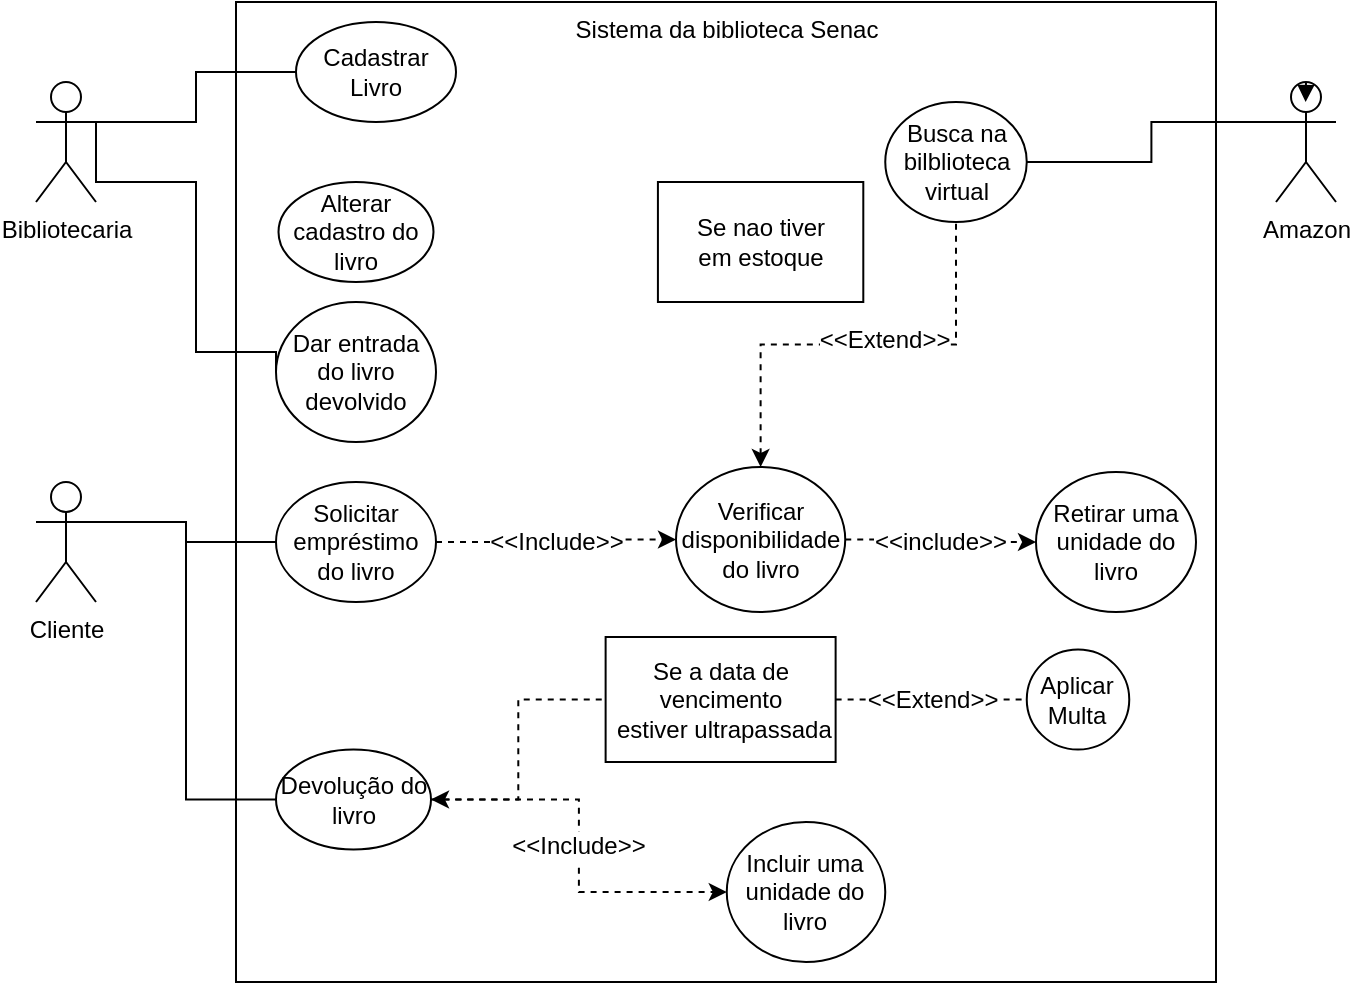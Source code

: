 <mxfile version="20.8.23" type="github">
  <diagram name="Página-1" id="tZ-FnDpk_EI_3bltiqE9">
    <mxGraphModel dx="841" dy="452" grid="1" gridSize="10" guides="1" tooltips="1" connect="1" arrows="1" fold="1" page="1" pageScale="1" pageWidth="827" pageHeight="1169" math="0" shadow="0">
      <root>
        <mxCell id="0" />
        <mxCell id="1" parent="0" />
        <mxCell id="kunzXt-IUMPbXXXaa17F-9" value="Sistema da biblioteca Senac" style="html=1;strokeColor=default;fontFamily=Helvetica;fontSize=12;fontColor=default;fillColor=default;verticalAlign=top;" vertex="1" parent="1">
          <mxGeometry x="210" y="40" width="490" height="490" as="geometry" />
        </mxCell>
        <mxCell id="kunzXt-IUMPbXXXaa17F-28" style="edgeStyle=orthogonalEdgeStyle;rounded=0;orthogonalLoop=1;jettySize=auto;html=1;exitX=1;exitY=0.333;exitDx=0;exitDy=0;exitPerimeter=0;fontFamily=Helvetica;fontSize=12;fontColor=default;endArrow=none;endFill=0;" edge="1" parent="1" source="kunzXt-IUMPbXXXaa17F-5" target="kunzXt-IUMPbXXXaa17F-11">
          <mxGeometry relative="1" as="geometry" />
        </mxCell>
        <mxCell id="kunzXt-IUMPbXXXaa17F-29" style="edgeStyle=orthogonalEdgeStyle;rounded=0;orthogonalLoop=1;jettySize=auto;html=1;exitX=1;exitY=0.333;exitDx=0;exitDy=0;exitPerimeter=0;entryX=0;entryY=0.5;entryDx=0;entryDy=0;fontFamily=Helvetica;fontSize=12;fontColor=default;endArrow=none;endFill=0;" edge="1" parent="1" source="kunzXt-IUMPbXXXaa17F-5" target="kunzXt-IUMPbXXXaa17F-16">
          <mxGeometry relative="1" as="geometry" />
        </mxCell>
        <mxCell id="kunzXt-IUMPbXXXaa17F-5" value="Cliente" style="shape=umlActor;verticalLabelPosition=bottom;verticalAlign=top;html=1;outlineConnect=0;strokeColor=default;fontFamily=Helvetica;fontSize=12;fontColor=default;fillColor=default;" vertex="1" parent="1">
          <mxGeometry x="110" y="280" width="30" height="60" as="geometry" />
        </mxCell>
        <mxCell id="kunzXt-IUMPbXXXaa17F-34" style="edgeStyle=orthogonalEdgeStyle;rounded=0;orthogonalLoop=1;jettySize=auto;html=1;exitX=0;exitY=0.333;exitDx=0;exitDy=0;exitPerimeter=0;fontFamily=Helvetica;fontSize=12;fontColor=default;startArrow=none;startFill=0;endArrow=none;endFill=0;" edge="1" parent="1" source="kunzXt-IUMPbXXXaa17F-6" target="kunzXt-IUMPbXXXaa17F-22">
          <mxGeometry relative="1" as="geometry" />
        </mxCell>
        <mxCell id="kunzXt-IUMPbXXXaa17F-6" value="Amazon" style="shape=umlActor;verticalLabelPosition=bottom;verticalAlign=top;html=1;outlineConnect=0;strokeColor=default;fontFamily=Helvetica;fontSize=12;fontColor=default;fillColor=default;" vertex="1" parent="1">
          <mxGeometry x="730" y="80" width="30" height="60" as="geometry" />
        </mxCell>
        <mxCell id="kunzXt-IUMPbXXXaa17F-8" style="edgeStyle=orthogonalEdgeStyle;rounded=0;orthogonalLoop=1;jettySize=auto;html=1;exitX=0.5;exitY=0;exitDx=0;exitDy=0;exitPerimeter=0;entryX=0.5;entryY=0.167;entryDx=0;entryDy=0;entryPerimeter=0;fontFamily=Helvetica;fontSize=12;fontColor=default;" edge="1" parent="1" source="kunzXt-IUMPbXXXaa17F-4" target="kunzXt-IUMPbXXXaa17F-4">
          <mxGeometry relative="1" as="geometry" />
        </mxCell>
        <mxCell id="kunzXt-IUMPbXXXaa17F-10" value="Cadastrar Livro" style="ellipse;whiteSpace=wrap;html=1;strokeColor=default;fontFamily=Helvetica;fontSize=12;fontColor=default;fillColor=default;" vertex="1" parent="1">
          <mxGeometry x="240" y="50" width="80" height="50" as="geometry" />
        </mxCell>
        <mxCell id="kunzXt-IUMPbXXXaa17F-30" value="&amp;lt;&amp;lt;Include&amp;gt;&amp;gt;" style="edgeStyle=orthogonalEdgeStyle;rounded=0;orthogonalLoop=1;jettySize=auto;html=1;exitX=1;exitY=0.5;exitDx=0;exitDy=0;entryX=0;entryY=0.5;entryDx=0;entryDy=0;fontFamily=Helvetica;fontSize=12;fontColor=default;endArrow=classic;endFill=1;dashed=1;" edge="1" parent="1" source="kunzXt-IUMPbXXXaa17F-11" target="kunzXt-IUMPbXXXaa17F-20">
          <mxGeometry relative="1" as="geometry" />
        </mxCell>
        <mxCell id="kunzXt-IUMPbXXXaa17F-11" value="Solicitar empréstimo do livro" style="ellipse;whiteSpace=wrap;html=1;strokeColor=default;fontFamily=Helvetica;fontSize=12;fontColor=default;fillColor=default;" vertex="1" parent="1">
          <mxGeometry x="230" y="280" width="80" height="60" as="geometry" />
        </mxCell>
        <mxCell id="kunzXt-IUMPbXXXaa17F-13" value="Alterar cadastro do livro" style="ellipse;whiteSpace=wrap;html=1;strokeColor=default;fontFamily=Helvetica;fontSize=12;fontColor=default;fillColor=default;" vertex="1" parent="1">
          <mxGeometry x="231.25" y="130" width="77.5" height="50" as="geometry" />
        </mxCell>
        <mxCell id="kunzXt-IUMPbXXXaa17F-31" value="&amp;lt;&amp;lt;Include&amp;gt;&amp;gt;" style="edgeStyle=orthogonalEdgeStyle;rounded=0;orthogonalLoop=1;jettySize=auto;html=1;exitX=1;exitY=0.5;exitDx=0;exitDy=0;entryX=0;entryY=0.5;entryDx=0;entryDy=0;fontFamily=Helvetica;fontSize=12;fontColor=default;endArrow=classic;endFill=1;dashed=1;" edge="1" parent="1" source="kunzXt-IUMPbXXXaa17F-16" target="kunzXt-IUMPbXXXaa17F-23">
          <mxGeometry relative="1" as="geometry" />
        </mxCell>
        <mxCell id="kunzXt-IUMPbXXXaa17F-33" value="&amp;lt;&amp;lt;Extend&amp;gt;&amp;gt;" style="edgeStyle=orthogonalEdgeStyle;rounded=0;orthogonalLoop=1;jettySize=auto;html=1;exitX=1;exitY=0.5;exitDx=0;exitDy=0;entryX=0;entryY=0.5;entryDx=0;entryDy=0;fontFamily=Helvetica;fontSize=12;fontColor=default;endArrow=none;endFill=0;startArrow=none;startFill=1;dashed=1;" edge="1" parent="1" source="kunzXt-IUMPbXXXaa17F-37" target="kunzXt-IUMPbXXXaa17F-19">
          <mxGeometry relative="1" as="geometry" />
        </mxCell>
        <mxCell id="kunzXt-IUMPbXXXaa17F-16" value="Devolução do livro" style="ellipse;whiteSpace=wrap;html=1;strokeColor=default;fontFamily=Helvetica;fontSize=12;fontColor=default;fillColor=default;" vertex="1" parent="1">
          <mxGeometry x="230" y="413.75" width="77.5" height="50" as="geometry" />
        </mxCell>
        <mxCell id="kunzXt-IUMPbXXXaa17F-18" value="Dar entrada do livro devolvido" style="ellipse;whiteSpace=wrap;html=1;strokeColor=default;fontFamily=Helvetica;fontSize=12;fontColor=default;fillColor=default;" vertex="1" parent="1">
          <mxGeometry x="230" y="190" width="80" height="70" as="geometry" />
        </mxCell>
        <mxCell id="kunzXt-IUMPbXXXaa17F-19" value="Aplicar Multa" style="ellipse;whiteSpace=wrap;html=1;strokeColor=default;fontFamily=Helvetica;fontSize=12;fontColor=default;fillColor=default;" vertex="1" parent="1">
          <mxGeometry x="605.38" y="363.75" width="51.25" height="50" as="geometry" />
        </mxCell>
        <mxCell id="kunzXt-IUMPbXXXaa17F-32" value="&amp;lt;&amp;lt;include&amp;gt;&amp;gt;" style="edgeStyle=orthogonalEdgeStyle;rounded=0;orthogonalLoop=1;jettySize=auto;html=1;exitX=1;exitY=0.5;exitDx=0;exitDy=0;entryX=0;entryY=0.5;entryDx=0;entryDy=0;fontFamily=Helvetica;fontSize=12;fontColor=default;endArrow=classic;endFill=1;dashed=1;" edge="1" parent="1" source="kunzXt-IUMPbXXXaa17F-20" target="kunzXt-IUMPbXXXaa17F-21">
          <mxGeometry relative="1" as="geometry" />
        </mxCell>
        <mxCell id="kunzXt-IUMPbXXXaa17F-40" style="edgeStyle=orthogonalEdgeStyle;rounded=0;orthogonalLoop=1;jettySize=auto;html=1;exitX=0.5;exitY=0;exitDx=0;exitDy=0;entryX=0.5;entryY=1;entryDx=0;entryDy=0;dashed=1;fontFamily=Helvetica;fontSize=12;fontColor=default;startArrow=classic;startFill=1;endArrow=none;endFill=0;" edge="1" parent="1" source="kunzXt-IUMPbXXXaa17F-20" target="kunzXt-IUMPbXXXaa17F-22">
          <mxGeometry relative="1" as="geometry" />
        </mxCell>
        <mxCell id="kunzXt-IUMPbXXXaa17F-44" value="&amp;lt;&amp;lt;Extend&amp;gt;&amp;gt;" style="edgeLabel;html=1;align=center;verticalAlign=middle;resizable=0;points=[];fontSize=12;fontFamily=Helvetica;fontColor=default;" vertex="1" connectable="0" parent="kunzXt-IUMPbXXXaa17F-40">
          <mxGeometry x="0.112" y="3" relative="1" as="geometry">
            <mxPoint as="offset" />
          </mxGeometry>
        </mxCell>
        <mxCell id="kunzXt-IUMPbXXXaa17F-20" value="Verificar disponibilidade do livro" style="ellipse;whiteSpace=wrap;html=1;strokeColor=default;fontFamily=Helvetica;fontSize=12;fontColor=default;fillColor=default;" vertex="1" parent="1">
          <mxGeometry x="430" y="272.5" width="84.62" height="72.5" as="geometry" />
        </mxCell>
        <mxCell id="kunzXt-IUMPbXXXaa17F-21" value="Retirar uma unidade do livro" style="ellipse;whiteSpace=wrap;html=1;strokeColor=default;fontFamily=Helvetica;fontSize=12;fontColor=default;fillColor=default;" vertex="1" parent="1">
          <mxGeometry x="610" y="275" width="80" height="70" as="geometry" />
        </mxCell>
        <mxCell id="kunzXt-IUMPbXXXaa17F-22" value="Busca na bilblioteca virtual" style="ellipse;whiteSpace=wrap;html=1;strokeColor=default;fontFamily=Helvetica;fontSize=12;fontColor=default;fillColor=default;" vertex="1" parent="1">
          <mxGeometry x="534.63" y="90" width="70.75" height="60" as="geometry" />
        </mxCell>
        <mxCell id="kunzXt-IUMPbXXXaa17F-23" value="Incluir uma unidade do livro" style="ellipse;whiteSpace=wrap;html=1;strokeColor=default;fontFamily=Helvetica;fontSize=12;fontColor=default;fillColor=default;" vertex="1" parent="1">
          <mxGeometry x="455.38" y="450" width="79.25" height="70" as="geometry" />
        </mxCell>
        <mxCell id="kunzXt-IUMPbXXXaa17F-27" style="edgeStyle=orthogonalEdgeStyle;rounded=0;orthogonalLoop=1;jettySize=auto;html=1;exitX=1;exitY=0.333;exitDx=0;exitDy=0;exitPerimeter=0;entryX=0;entryY=0.5;entryDx=0;entryDy=0;fontFamily=Helvetica;fontSize=12;fontColor=default;endArrow=none;endFill=0;" edge="1" parent="1" source="kunzXt-IUMPbXXXaa17F-4" target="kunzXt-IUMPbXXXaa17F-18">
          <mxGeometry relative="1" as="geometry">
            <Array as="points">
              <mxPoint x="140" y="130" />
              <mxPoint x="190" y="130" />
              <mxPoint x="190" y="215" />
              <mxPoint x="230" y="215" />
            </Array>
          </mxGeometry>
        </mxCell>
        <mxCell id="kunzXt-IUMPbXXXaa17F-46" style="edgeStyle=orthogonalEdgeStyle;rounded=0;orthogonalLoop=1;jettySize=auto;html=1;exitX=1;exitY=0.333;exitDx=0;exitDy=0;exitPerimeter=0;entryX=0;entryY=0.5;entryDx=0;entryDy=0;fontFamily=Helvetica;fontSize=12;fontColor=default;startArrow=none;startFill=0;endArrow=none;endFill=0;" edge="1" parent="1" source="kunzXt-IUMPbXXXaa17F-4" target="kunzXt-IUMPbXXXaa17F-10">
          <mxGeometry relative="1" as="geometry" />
        </mxCell>
        <mxCell id="kunzXt-IUMPbXXXaa17F-4" value="Bibliotecaria&lt;br&gt;" style="shape=umlActor;verticalLabelPosition=bottom;verticalAlign=top;html=1;outlineConnect=0;strokeColor=default;fontFamily=Helvetica;fontSize=12;fontColor=default;fillColor=default;" vertex="1" parent="1">
          <mxGeometry x="110" y="80" width="30" height="60" as="geometry" />
        </mxCell>
        <mxCell id="kunzXt-IUMPbXXXaa17F-39" value="" style="edgeStyle=orthogonalEdgeStyle;rounded=0;orthogonalLoop=1;jettySize=auto;html=1;exitX=1;exitY=0.5;exitDx=0;exitDy=0;entryX=0;entryY=0.5;entryDx=0;entryDy=0;fontFamily=Helvetica;fontSize=12;fontColor=default;endArrow=none;endFill=0;startArrow=classic;startFill=1;dashed=1;" edge="1" parent="1" source="kunzXt-IUMPbXXXaa17F-16" target="kunzXt-IUMPbXXXaa17F-37">
          <mxGeometry relative="1" as="geometry">
            <mxPoint x="350" y="425" as="sourcePoint" />
            <mxPoint x="530" y="425" as="targetPoint" />
          </mxGeometry>
        </mxCell>
        <mxCell id="kunzXt-IUMPbXXXaa17F-37" value="Se a data de &lt;br&gt;vencimento&lt;br&gt;&amp;nbsp;estiver ultrapassada" style="html=1;dropTarget=0;strokeColor=default;fontFamily=Helvetica;fontSize=12;fontColor=default;fillColor=default;" vertex="1" parent="1">
          <mxGeometry x="394.81" y="357.5" width="115" height="62.5" as="geometry" />
        </mxCell>
        <mxCell id="kunzXt-IUMPbXXXaa17F-41" value="Se nao tiver &lt;br&gt;em estoque" style="html=1;dropTarget=0;strokeColor=default;fontFamily=Helvetica;fontSize=12;fontColor=default;fillColor=default;" vertex="1" parent="1">
          <mxGeometry x="420.96" y="130" width="102.69" height="60" as="geometry" />
        </mxCell>
        <mxCell id="kunzXt-IUMPbXXXaa17F-48" style="edgeStyle=orthogonalEdgeStyle;rounded=0;orthogonalLoop=1;jettySize=auto;html=1;exitX=0.5;exitY=0;exitDx=0;exitDy=0;exitPerimeter=0;entryX=0.494;entryY=0.167;entryDx=0;entryDy=0;entryPerimeter=0;fontFamily=Helvetica;fontSize=12;fontColor=default;startArrow=none;startFill=0;endArrow=block;endFill=1;" edge="1" parent="1" source="kunzXt-IUMPbXXXaa17F-6" target="kunzXt-IUMPbXXXaa17F-6">
          <mxGeometry relative="1" as="geometry" />
        </mxCell>
      </root>
    </mxGraphModel>
  </diagram>
</mxfile>
